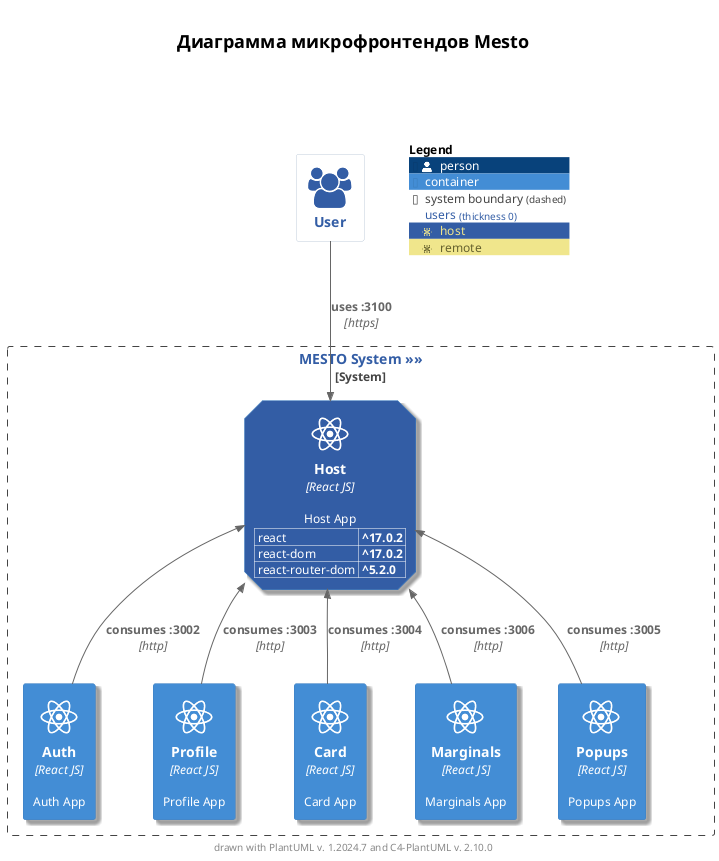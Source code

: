 
@startuml

!include <c4/C4_Container.puml>
!include <tupadr3/devicons/react>
!include <tupadr3/devicons/docker.puml>
!include <tupadr3/font-awesome/users>
'!include <cloudogu/tools/docker>
'allowmixing

skinparam defaultFontName SansSerif
skinparam defaultFontSize 12
skinparam HyperlinkColor #335DA5
skinparam HyperlinkUnderline false
skinparam wrapWidth 200

title \n= Диаграмма микрофронтендов Mesto\n\n\n

HIDE_STEREOTYPE()

AddElementTag("users", $bgColor="transparent", $fontColor="#335DA5", $borderThickness="0", )
AddElementTag("mf-host", $sprite="react", $shadowing="true", $bgColor="#335DA5", $shape=EightSidedShape(), $legendText="host")
AddElementTag("mf-remote", $sprite="react", $shadowing="true", $legendText="remote")

Person(user, "User", $sprite="users", $tags="users")

'SetPropertyHeader("lib","version")
WithoutPropertyHeader()
AddProperty("react", "^17.0.2")
AddProperty("react-dom", "^17.0.2")
AddProperty("react-router-dom", "^5.2.0")

System_Boundary(mesto_system, "[[c4_container.puml MESTO System »»]]") {

Container(host, "Host", "React JS", "Host App", $tags="mf-host")
Container(auth, "Auth", "React JS", "Auth App", $tags="mf-remote")
Container(profile, "Profile", "React JS", "Profile App", $tags="mf-remote")
Container(card, "Card", "React JS", "Card App", $tags="mf-remote")
Container(marginals, "Marginals", "React JS", "Marginals App", $tags="mf-remote")
Container(popups, "Popups", "React JS", "Popups App", $tags="mf-remote")

}

Rel(user, host, "uses :3100", "https")

Rel_Back(host, auth, "consumes :3002", "http")
Rel_Back(host, profile, "consumes :3003", "http")
Rel_Back(host, card, "consumes :3004", "http")
Rel_Back(host, marginals, "consumes :3006", "http")
Rel_Back(host, popups, "consumes :3005", "http")

SHOW_FLOATING_LEGEND()

footer drawn with PlantUML v. %version() and C4-PlantUML v. C4Version()
@enduml
